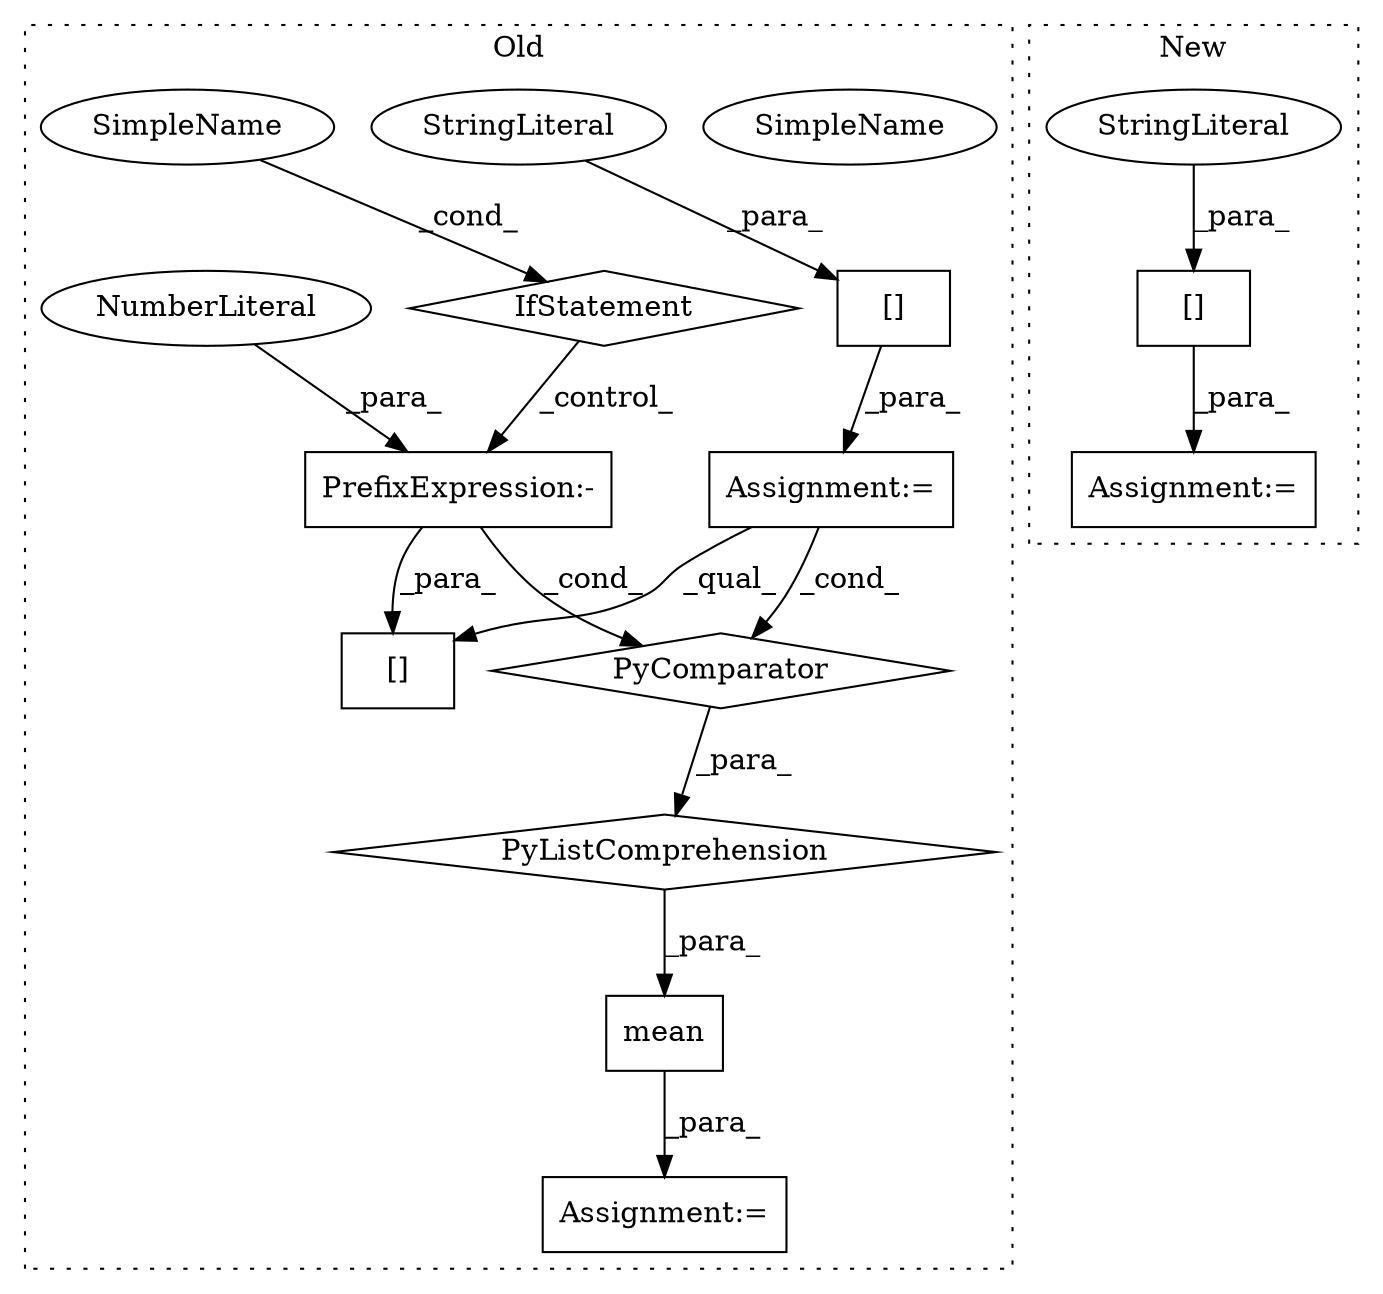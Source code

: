 digraph G {
subgraph cluster0 {
1 [label="mean" a="32" s="3152,3294" l="16,-5" shape="box"];
3 [label="Assignment:=" a="7" s="3145" l="1" shape="box"];
5 [label="Assignment:=" a="7" s="3237" l="49" shape="box"];
6 [label="[]" a="2" s="3168,3178" l="8,1" shape="box"];
7 [label="PyListComprehension" a="109" s="3168" l="126" shape="diamond"];
8 [label="PyComparator" a="113" s="3237" l="49" shape="diamond"];
9 [label="[]" a="2" s="3250,3276" l="8,1" shape="box"];
10 [label="PrefixExpression:-" a="38" s="3176" l="1" shape="box"];
11 [label="NumberLiteral" a="34" s="3177" l="1" shape="ellipse"];
12 [label="IfStatement" a="25" s="3237" l="49" shape="diamond"];
13 [label="SimpleName" a="42" s="3281" l="5" shape="ellipse"];
14 [label="StringLiteral" a="45" s="3258" l="18" shape="ellipse"];
16 [label="SimpleName" a="42" s="3281" l="5" shape="ellipse"];
label = "Old";
style="dotted";
}
subgraph cluster1 {
2 [label="[]" a="2" s="3138,3160" l="8,1" shape="box"];
4 [label="StringLiteral" a="45" s="3146" l="14" shape="ellipse"];
15 [label="Assignment:=" a="7" s="3137" l="1" shape="box"];
label = "New";
style="dotted";
}
1 -> 3 [label="_para_"];
2 -> 15 [label="_para_"];
4 -> 2 [label="_para_"];
5 -> 8 [label="_cond_"];
5 -> 6 [label="_qual_"];
7 -> 1 [label="_para_"];
8 -> 7 [label="_para_"];
9 -> 5 [label="_para_"];
10 -> 6 [label="_para_"];
10 -> 8 [label="_cond_"];
11 -> 10 [label="_para_"];
12 -> 10 [label="_control_"];
14 -> 9 [label="_para_"];
16 -> 12 [label="_cond_"];
}